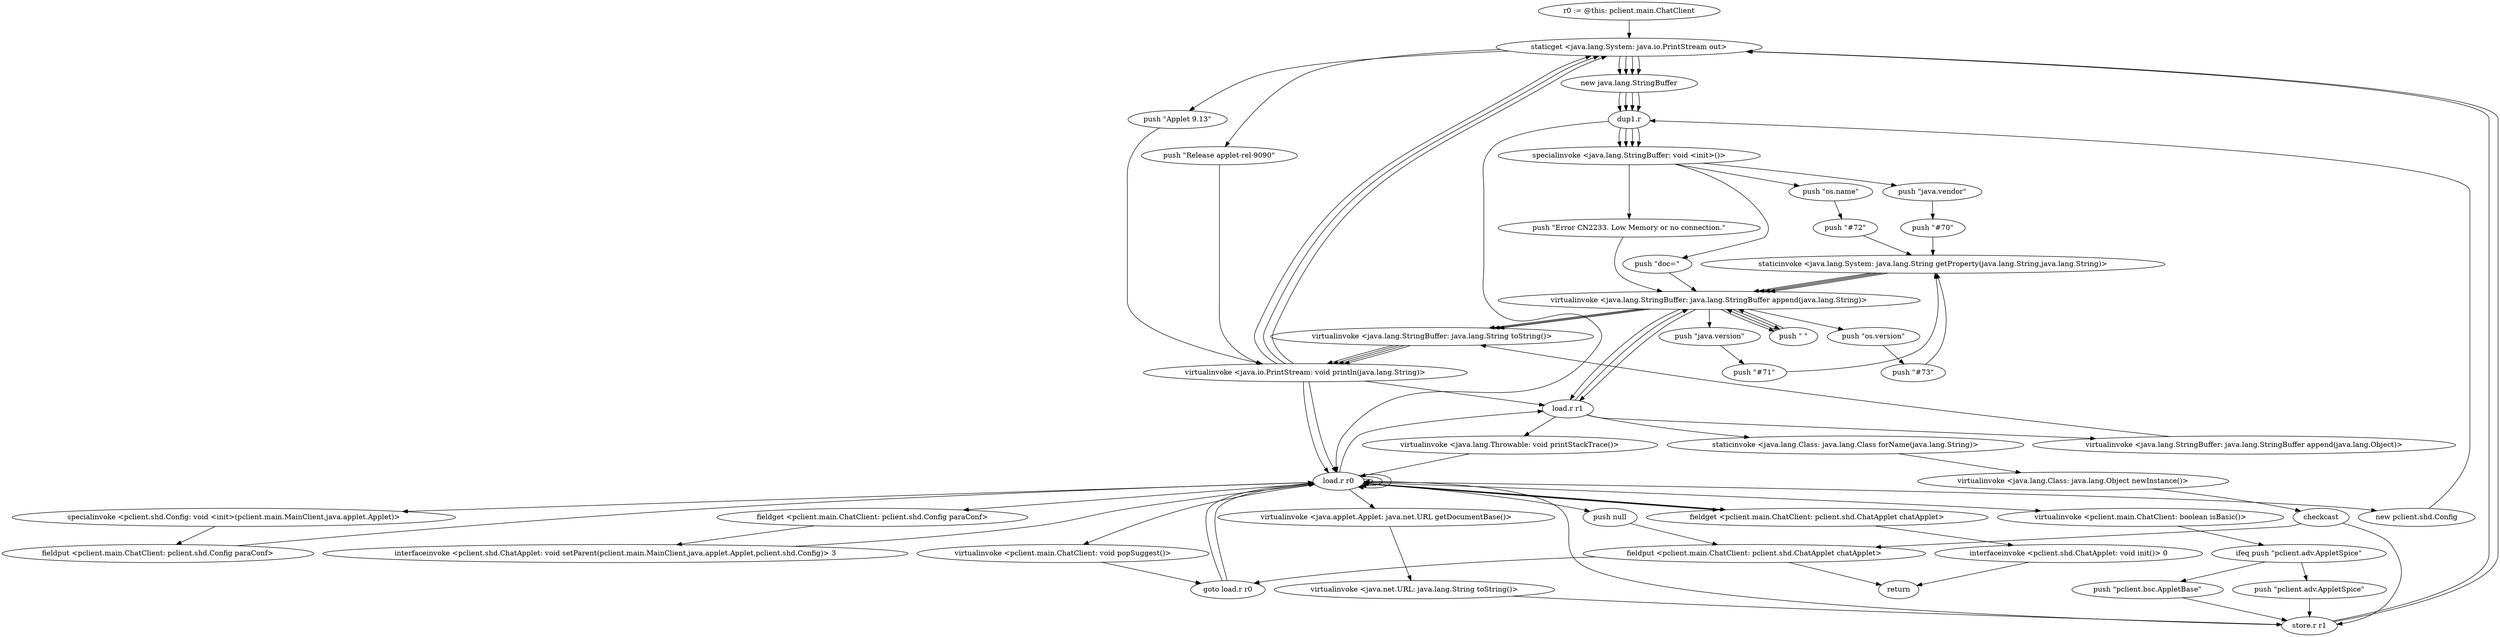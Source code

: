 digraph "" {
    "r0 := @this: pclient.main.ChatClient"
    "staticget <java.lang.System: java.io.PrintStream out>"
    "r0 := @this: pclient.main.ChatClient"->"staticget <java.lang.System: java.io.PrintStream out>";
    "new java.lang.StringBuffer"
    "staticget <java.lang.System: java.io.PrintStream out>"->"new java.lang.StringBuffer";
    "dup1.r"
    "new java.lang.StringBuffer"->"dup1.r";
    "specialinvoke <java.lang.StringBuffer: void <init>()>"
    "dup1.r"->"specialinvoke <java.lang.StringBuffer: void <init>()>";
    "push \"java.vendor\""
    "specialinvoke <java.lang.StringBuffer: void <init>()>"->"push \"java.vendor\"";
    "push \"#70\""
    "push \"java.vendor\""->"push \"#70\"";
    "staticinvoke <java.lang.System: java.lang.String getProperty(java.lang.String,java.lang.String)>"
    "push \"#70\""->"staticinvoke <java.lang.System: java.lang.String getProperty(java.lang.String,java.lang.String)>";
    "virtualinvoke <java.lang.StringBuffer: java.lang.StringBuffer append(java.lang.String)>"
    "staticinvoke <java.lang.System: java.lang.String getProperty(java.lang.String,java.lang.String)>"->"virtualinvoke <java.lang.StringBuffer: java.lang.StringBuffer append(java.lang.String)>";
    "push \" \""
    "virtualinvoke <java.lang.StringBuffer: java.lang.StringBuffer append(java.lang.String)>"->"push \" \"";
    "push \" \""->"virtualinvoke <java.lang.StringBuffer: java.lang.StringBuffer append(java.lang.String)>";
    "push \"java.version\""
    "virtualinvoke <java.lang.StringBuffer: java.lang.StringBuffer append(java.lang.String)>"->"push \"java.version\"";
    "push \"#71\""
    "push \"java.version\""->"push \"#71\"";
    "push \"#71\""->"staticinvoke <java.lang.System: java.lang.String getProperty(java.lang.String,java.lang.String)>";
    "staticinvoke <java.lang.System: java.lang.String getProperty(java.lang.String,java.lang.String)>"->"virtualinvoke <java.lang.StringBuffer: java.lang.StringBuffer append(java.lang.String)>";
    "virtualinvoke <java.lang.StringBuffer: java.lang.String toString()>"
    "virtualinvoke <java.lang.StringBuffer: java.lang.StringBuffer append(java.lang.String)>"->"virtualinvoke <java.lang.StringBuffer: java.lang.String toString()>";
    "virtualinvoke <java.io.PrintStream: void println(java.lang.String)>"
    "virtualinvoke <java.lang.StringBuffer: java.lang.String toString()>"->"virtualinvoke <java.io.PrintStream: void println(java.lang.String)>";
    "virtualinvoke <java.io.PrintStream: void println(java.lang.String)>"->"staticget <java.lang.System: java.io.PrintStream out>";
    "staticget <java.lang.System: java.io.PrintStream out>"->"new java.lang.StringBuffer";
    "new java.lang.StringBuffer"->"dup1.r";
    "dup1.r"->"specialinvoke <java.lang.StringBuffer: void <init>()>";
    "push \"os.name\""
    "specialinvoke <java.lang.StringBuffer: void <init>()>"->"push \"os.name\"";
    "push \"#72\""
    "push \"os.name\""->"push \"#72\"";
    "push \"#72\""->"staticinvoke <java.lang.System: java.lang.String getProperty(java.lang.String,java.lang.String)>";
    "staticinvoke <java.lang.System: java.lang.String getProperty(java.lang.String,java.lang.String)>"->"virtualinvoke <java.lang.StringBuffer: java.lang.StringBuffer append(java.lang.String)>";
    "virtualinvoke <java.lang.StringBuffer: java.lang.StringBuffer append(java.lang.String)>"->"push \" \"";
    "push \" \""->"virtualinvoke <java.lang.StringBuffer: java.lang.StringBuffer append(java.lang.String)>";
    "push \"os.version\""
    "virtualinvoke <java.lang.StringBuffer: java.lang.StringBuffer append(java.lang.String)>"->"push \"os.version\"";
    "push \"#73\""
    "push \"os.version\""->"push \"#73\"";
    "push \"#73\""->"staticinvoke <java.lang.System: java.lang.String getProperty(java.lang.String,java.lang.String)>";
    "staticinvoke <java.lang.System: java.lang.String getProperty(java.lang.String,java.lang.String)>"->"virtualinvoke <java.lang.StringBuffer: java.lang.StringBuffer append(java.lang.String)>";
    "virtualinvoke <java.lang.StringBuffer: java.lang.StringBuffer append(java.lang.String)>"->"virtualinvoke <java.lang.StringBuffer: java.lang.String toString()>";
    "virtualinvoke <java.lang.StringBuffer: java.lang.String toString()>"->"virtualinvoke <java.io.PrintStream: void println(java.lang.String)>";
    "virtualinvoke <java.io.PrintStream: void println(java.lang.String)>"->"staticget <java.lang.System: java.io.PrintStream out>";
    "push \"Applet 9.13\""
    "staticget <java.lang.System: java.io.PrintStream out>"->"push \"Applet 9.13\"";
    "push \"Applet 9.13\""->"virtualinvoke <java.io.PrintStream: void println(java.lang.String)>";
    "virtualinvoke <java.io.PrintStream: void println(java.lang.String)>"->"staticget <java.lang.System: java.io.PrintStream out>";
    "push \"Release applet-rel-9090\""
    "staticget <java.lang.System: java.io.PrintStream out>"->"push \"Release applet-rel-9090\"";
    "push \"Release applet-rel-9090\""->"virtualinvoke <java.io.PrintStream: void println(java.lang.String)>";
    "load.r r0"
    "virtualinvoke <java.io.PrintStream: void println(java.lang.String)>"->"load.r r0";
    "virtualinvoke <java.applet.Applet: java.net.URL getDocumentBase()>"
    "load.r r0"->"virtualinvoke <java.applet.Applet: java.net.URL getDocumentBase()>";
    "virtualinvoke <java.net.URL: java.lang.String toString()>"
    "virtualinvoke <java.applet.Applet: java.net.URL getDocumentBase()>"->"virtualinvoke <java.net.URL: java.lang.String toString()>";
    "store.r r1"
    "virtualinvoke <java.net.URL: java.lang.String toString()>"->"store.r r1";
    "store.r r1"->"staticget <java.lang.System: java.io.PrintStream out>";
    "staticget <java.lang.System: java.io.PrintStream out>"->"new java.lang.StringBuffer";
    "new java.lang.StringBuffer"->"dup1.r";
    "dup1.r"->"specialinvoke <java.lang.StringBuffer: void <init>()>";
    "push \"doc=\""
    "specialinvoke <java.lang.StringBuffer: void <init>()>"->"push \"doc=\"";
    "push \"doc=\""->"virtualinvoke <java.lang.StringBuffer: java.lang.StringBuffer append(java.lang.String)>";
    "load.r r1"
    "virtualinvoke <java.lang.StringBuffer: java.lang.StringBuffer append(java.lang.String)>"->"load.r r1";
    "load.r r1"->"virtualinvoke <java.lang.StringBuffer: java.lang.StringBuffer append(java.lang.String)>";
    "virtualinvoke <java.lang.StringBuffer: java.lang.StringBuffer append(java.lang.String)>"->"virtualinvoke <java.lang.StringBuffer: java.lang.String toString()>";
    "virtualinvoke <java.lang.StringBuffer: java.lang.String toString()>"->"virtualinvoke <java.io.PrintStream: void println(java.lang.String)>";
    "virtualinvoke <java.io.PrintStream: void println(java.lang.String)>"->"load.r r0";
    "new pclient.shd.Config"
    "load.r r0"->"new pclient.shd.Config";
    "new pclient.shd.Config"->"dup1.r";
    "dup1.r"->"load.r r0";
    "load.r r0"->"load.r r0";
    "specialinvoke <pclient.shd.Config: void <init>(pclient.main.MainClient,java.applet.Applet)>"
    "load.r r0"->"specialinvoke <pclient.shd.Config: void <init>(pclient.main.MainClient,java.applet.Applet)>";
    "fieldput <pclient.main.ChatClient: pclient.shd.Config paraConf>"
    "specialinvoke <pclient.shd.Config: void <init>(pclient.main.MainClient,java.applet.Applet)>"->"fieldput <pclient.main.ChatClient: pclient.shd.Config paraConf>";
    "fieldput <pclient.main.ChatClient: pclient.shd.Config paraConf>"->"load.r r0";
    "virtualinvoke <pclient.main.ChatClient: boolean isBasic()>"
    "load.r r0"->"virtualinvoke <pclient.main.ChatClient: boolean isBasic()>";
    "ifeq push \"pclient.adv.AppletSpice\""
    "virtualinvoke <pclient.main.ChatClient: boolean isBasic()>"->"ifeq push \"pclient.adv.AppletSpice\"";
    "push \"pclient.bsc.AppletBase\""
    "ifeq push \"pclient.adv.AppletSpice\""->"push \"pclient.bsc.AppletBase\"";
    "push \"pclient.bsc.AppletBase\""->"store.r r1";
    "store.r r1"->"load.r r0";
    "virtualinvoke <pclient.main.ChatClient: void popSuggest()>"
    "load.r r0"->"virtualinvoke <pclient.main.ChatClient: void popSuggest()>";
    "goto load.r r0"
    "virtualinvoke <pclient.main.ChatClient: void popSuggest()>"->"goto load.r r0";
    "goto load.r r0"->"load.r r0";
    "load.r r0"->"load.r r1";
    "staticinvoke <java.lang.Class: java.lang.Class forName(java.lang.String)>"
    "load.r r1"->"staticinvoke <java.lang.Class: java.lang.Class forName(java.lang.String)>";
    "virtualinvoke <java.lang.Class: java.lang.Object newInstance()>"
    "staticinvoke <java.lang.Class: java.lang.Class forName(java.lang.String)>"->"virtualinvoke <java.lang.Class: java.lang.Object newInstance()>";
    "checkcast"
    "virtualinvoke <java.lang.Class: java.lang.Object newInstance()>"->"checkcast";
    "fieldput <pclient.main.ChatClient: pclient.shd.ChatApplet chatApplet>"
    "checkcast"->"fieldput <pclient.main.ChatClient: pclient.shd.ChatApplet chatApplet>";
    "fieldput <pclient.main.ChatClient: pclient.shd.ChatApplet chatApplet>"->"goto load.r r0";
    "goto load.r r0"->"load.r r0";
    "fieldget <pclient.main.ChatClient: pclient.shd.ChatApplet chatApplet>"
    "load.r r0"->"fieldget <pclient.main.ChatClient: pclient.shd.ChatApplet chatApplet>";
    "fieldget <pclient.main.ChatClient: pclient.shd.ChatApplet chatApplet>"->"load.r r0";
    "load.r r0"->"load.r r0";
    "load.r r0"->"load.r r0";
    "fieldget <pclient.main.ChatClient: pclient.shd.Config paraConf>"
    "load.r r0"->"fieldget <pclient.main.ChatClient: pclient.shd.Config paraConf>";
    "interfaceinvoke <pclient.shd.ChatApplet: void setParent(pclient.main.MainClient,java.applet.Applet,pclient.shd.Config)> 3"
    "fieldget <pclient.main.ChatClient: pclient.shd.Config paraConf>"->"interfaceinvoke <pclient.shd.ChatApplet: void setParent(pclient.main.MainClient,java.applet.Applet,pclient.shd.Config)> 3";
    "interfaceinvoke <pclient.shd.ChatApplet: void setParent(pclient.main.MainClient,java.applet.Applet,pclient.shd.Config)> 3"->"load.r r0";
    "load.r r0"->"fieldget <pclient.main.ChatClient: pclient.shd.ChatApplet chatApplet>";
    "interfaceinvoke <pclient.shd.ChatApplet: void init()> 0"
    "fieldget <pclient.main.ChatClient: pclient.shd.ChatApplet chatApplet>"->"interfaceinvoke <pclient.shd.ChatApplet: void init()> 0";
    "return"
    "interfaceinvoke <pclient.shd.ChatApplet: void init()> 0"->"return";
    "checkcast"->"store.r r1";
    "store.r r1"->"staticget <java.lang.System: java.io.PrintStream out>";
    "staticget <java.lang.System: java.io.PrintStream out>"->"new java.lang.StringBuffer";
    "new java.lang.StringBuffer"->"dup1.r";
    "dup1.r"->"specialinvoke <java.lang.StringBuffer: void <init>()>";
    "push \"Error CN2233. Low Memory or no connection.\""
    "specialinvoke <java.lang.StringBuffer: void <init>()>"->"push \"Error CN2233. Low Memory or no connection.\"";
    "push \"Error CN2233. Low Memory or no connection.\""->"virtualinvoke <java.lang.StringBuffer: java.lang.StringBuffer append(java.lang.String)>";
    "virtualinvoke <java.lang.StringBuffer: java.lang.StringBuffer append(java.lang.String)>"->"load.r r1";
    "virtualinvoke <java.lang.StringBuffer: java.lang.StringBuffer append(java.lang.Object)>"
    "load.r r1"->"virtualinvoke <java.lang.StringBuffer: java.lang.StringBuffer append(java.lang.Object)>";
    "virtualinvoke <java.lang.StringBuffer: java.lang.StringBuffer append(java.lang.Object)>"->"virtualinvoke <java.lang.StringBuffer: java.lang.String toString()>";
    "virtualinvoke <java.lang.StringBuffer: java.lang.String toString()>"->"virtualinvoke <java.io.PrintStream: void println(java.lang.String)>";
    "virtualinvoke <java.io.PrintStream: void println(java.lang.String)>"->"load.r r1";
    "virtualinvoke <java.lang.Throwable: void printStackTrace()>"
    "load.r r1"->"virtualinvoke <java.lang.Throwable: void printStackTrace()>";
    "virtualinvoke <java.lang.Throwable: void printStackTrace()>"->"load.r r0";
    "push null"
    "load.r r0"->"push null";
    "push null"->"fieldput <pclient.main.ChatClient: pclient.shd.ChatApplet chatApplet>";
    "fieldput <pclient.main.ChatClient: pclient.shd.ChatApplet chatApplet>"->"return";
    "push \"pclient.adv.AppletSpice\""
    "ifeq push \"pclient.adv.AppletSpice\""->"push \"pclient.adv.AppletSpice\"";
    "push \"pclient.adv.AppletSpice\""->"store.r r1";
}
